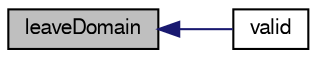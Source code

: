 digraph "leaveDomain"
{
  bgcolor="transparent";
  edge [fontname="FreeSans",fontsize="10",labelfontname="FreeSans",labelfontsize="10"];
  node [fontname="FreeSans",fontsize="10",shape=record];
  rankdir="LR";
  Node26 [label="leaveDomain",height=0.2,width=0.4,color="black", fillcolor="grey75", style="filled", fontcolor="black"];
  Node26 -> Node27 [dir="back",color="midnightblue",fontsize="10",style="solid",fontname="FreeSans"];
  Node27 [label="valid",height=0.2,width=0.4,color="black",URL="$a21670.html#aa4ad85c1548bba1f67ef9566c82f7baa",tooltip="Check whether origin has been changed at all or. "];
}
